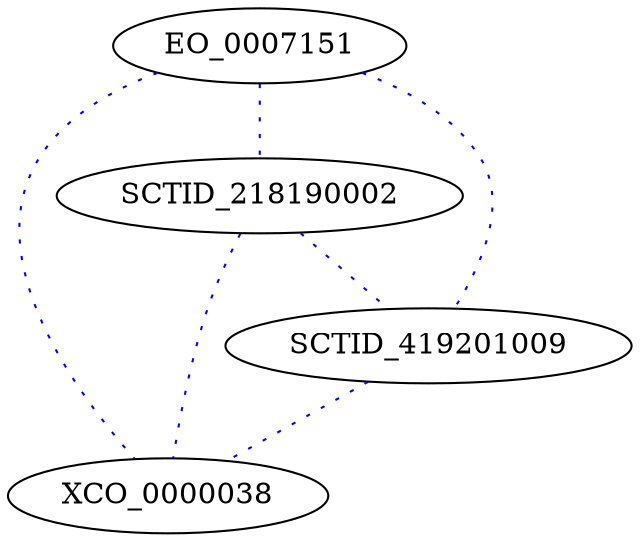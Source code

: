 digraph cliquegraph {
EO_0007151 -> XCO_0000038 [ arrowhead = none, penwidth=1, color=blue, label="", style=dotted]

SCTID_218190002 -> SCTID_419201009 [ arrowhead = none, penwidth=1, color=blue, label="", style=dotted]

SCTID_218190002 -> XCO_0000038 [ arrowhead = none, penwidth=1, color=blue, label="", style=dotted]

SCTID_419201009 -> XCO_0000038 [ arrowhead = none, penwidth=1, color=blue, label="", style=dotted]

EO_0007151 -> SCTID_419201009 [ arrowhead = none, penwidth=1, color=blue, label="", style=dotted]

EO_0007151 -> SCTID_218190002 [ arrowhead = none, penwidth=1, color=blue, label="", style=dotted]
}
